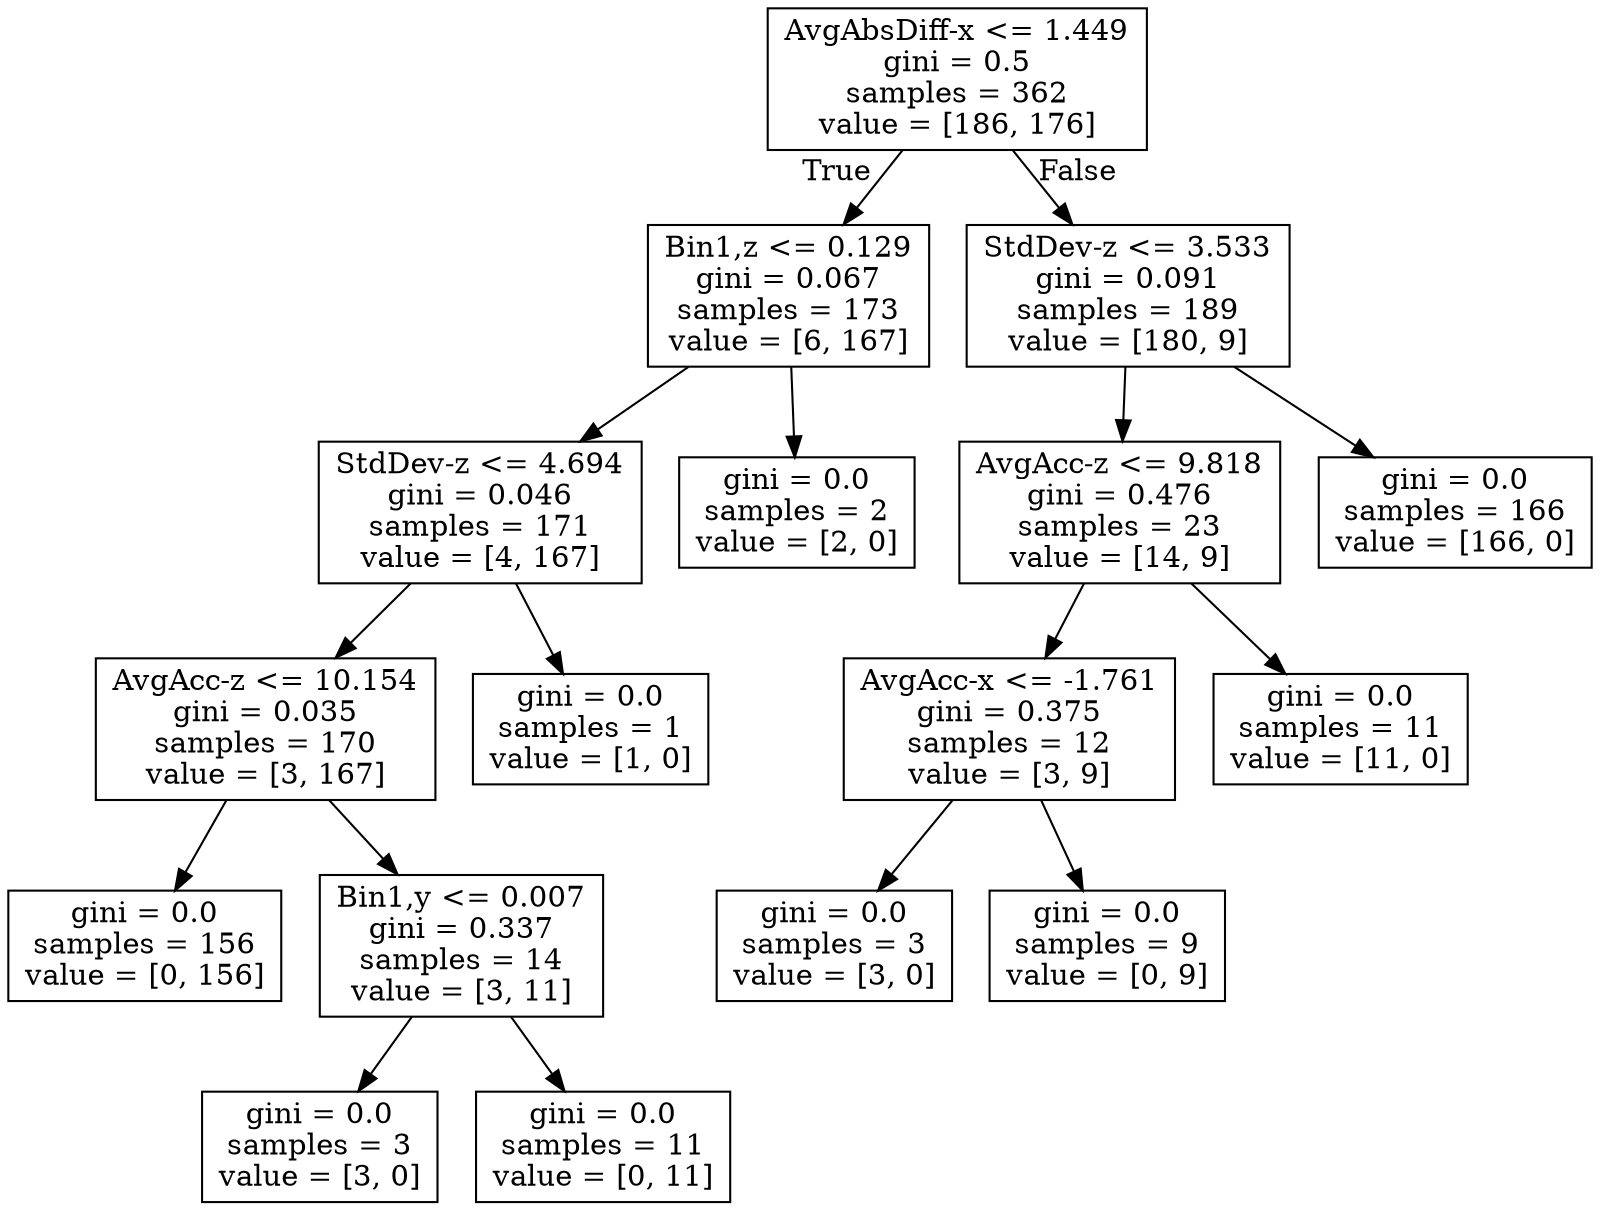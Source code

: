 digraph Tree {
node [shape=box] ;
0 [label="AvgAbsDiff-x <= 1.449\ngini = 0.5\nsamples = 362\nvalue = [186, 176]"] ;
1 [label="Bin1,z <= 0.129\ngini = 0.067\nsamples = 173\nvalue = [6, 167]"] ;
0 -> 1 [labeldistance=2.5, labelangle=45, headlabel="True"] ;
2 [label="StdDev-z <= 4.694\ngini = 0.046\nsamples = 171\nvalue = [4, 167]"] ;
1 -> 2 ;
3 [label="AvgAcc-z <= 10.154\ngini = 0.035\nsamples = 170\nvalue = [3, 167]"] ;
2 -> 3 ;
4 [label="gini = 0.0\nsamples = 156\nvalue = [0, 156]"] ;
3 -> 4 ;
5 [label="Bin1,y <= 0.007\ngini = 0.337\nsamples = 14\nvalue = [3, 11]"] ;
3 -> 5 ;
6 [label="gini = 0.0\nsamples = 3\nvalue = [3, 0]"] ;
5 -> 6 ;
7 [label="gini = 0.0\nsamples = 11\nvalue = [0, 11]"] ;
5 -> 7 ;
8 [label="gini = 0.0\nsamples = 1\nvalue = [1, 0]"] ;
2 -> 8 ;
9 [label="gini = 0.0\nsamples = 2\nvalue = [2, 0]"] ;
1 -> 9 ;
10 [label="StdDev-z <= 3.533\ngini = 0.091\nsamples = 189\nvalue = [180, 9]"] ;
0 -> 10 [labeldistance=2.5, labelangle=-45, headlabel="False"] ;
11 [label="AvgAcc-z <= 9.818\ngini = 0.476\nsamples = 23\nvalue = [14, 9]"] ;
10 -> 11 ;
12 [label="AvgAcc-x <= -1.761\ngini = 0.375\nsamples = 12\nvalue = [3, 9]"] ;
11 -> 12 ;
13 [label="gini = 0.0\nsamples = 3\nvalue = [3, 0]"] ;
12 -> 13 ;
14 [label="gini = 0.0\nsamples = 9\nvalue = [0, 9]"] ;
12 -> 14 ;
15 [label="gini = 0.0\nsamples = 11\nvalue = [11, 0]"] ;
11 -> 15 ;
16 [label="gini = 0.0\nsamples = 166\nvalue = [166, 0]"] ;
10 -> 16 ;
}